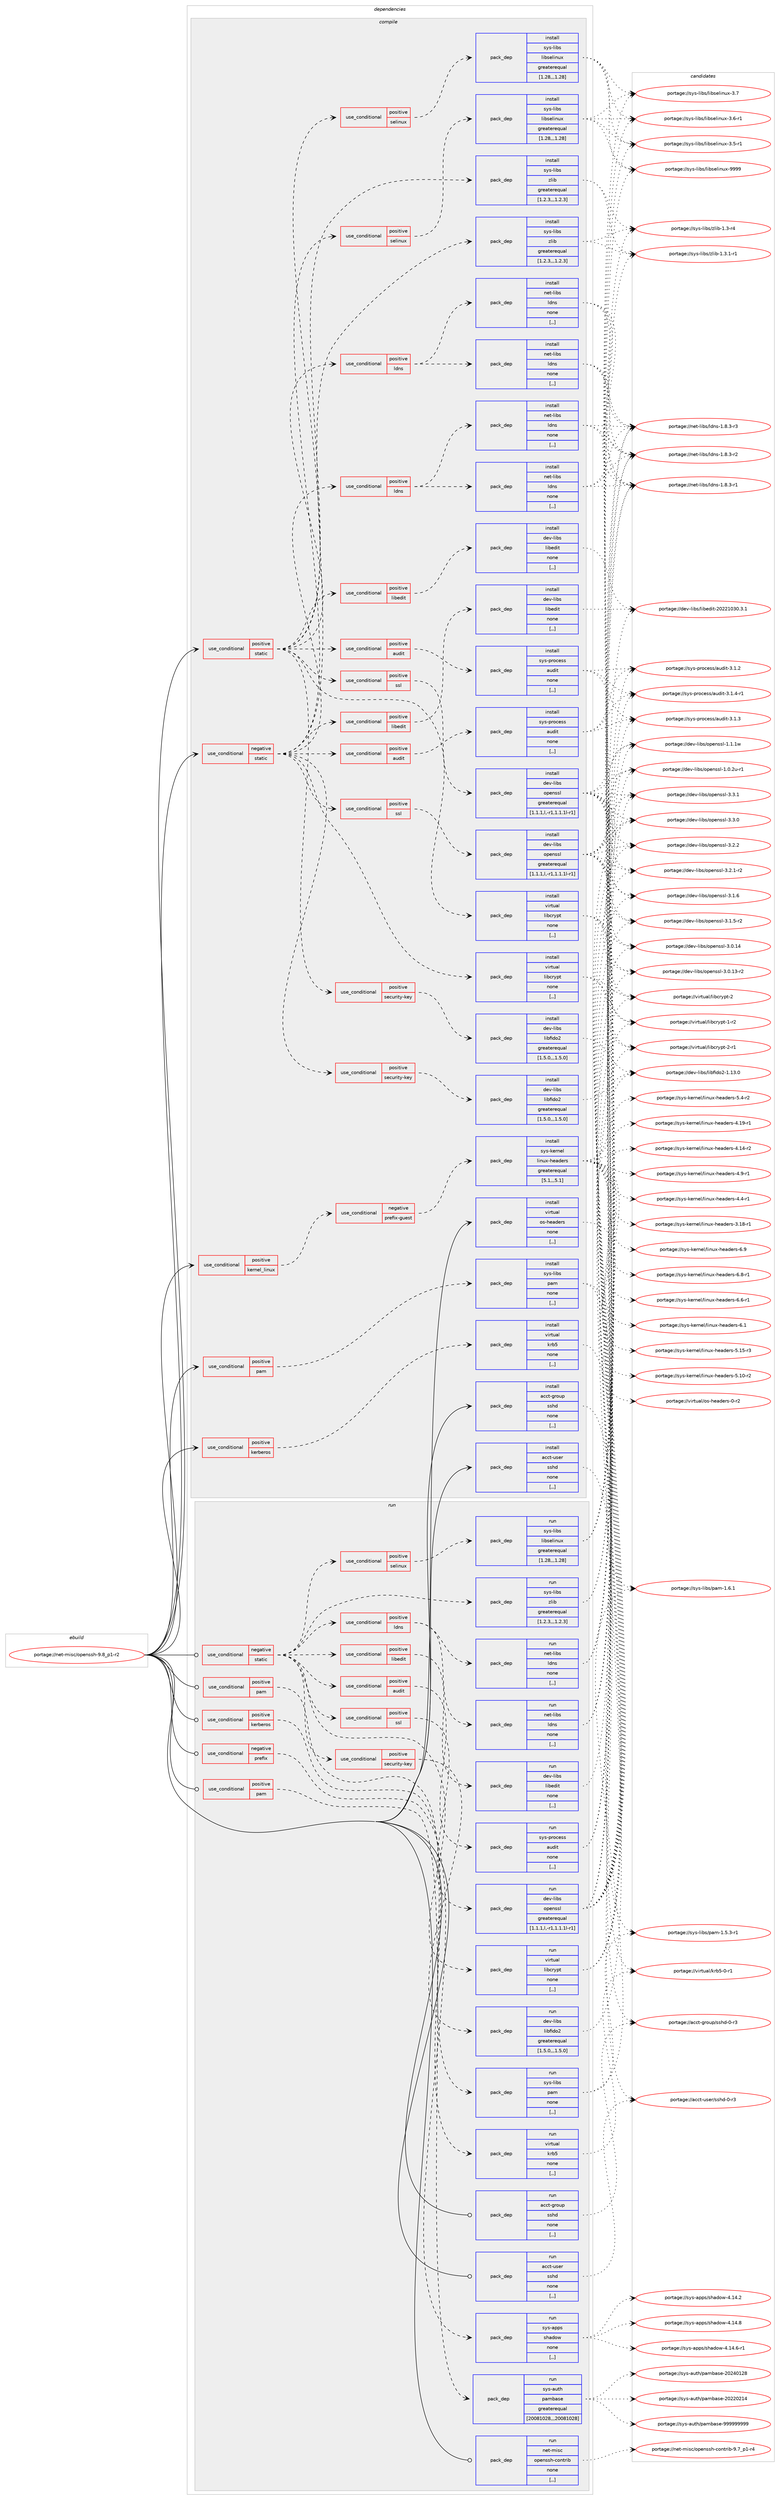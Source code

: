 digraph prolog {

# *************
# Graph options
# *************

newrank=true;
concentrate=true;
compound=true;
graph [rankdir=LR,fontname=Helvetica,fontsize=10,ranksep=1.5];#, ranksep=2.5, nodesep=0.2];
edge  [arrowhead=vee];
node  [fontname=Helvetica,fontsize=10];

# **********
# The ebuild
# **********

subgraph cluster_leftcol {
color=gray;
label=<<i>ebuild</i>>;
id [label="portage://net-misc/openssh-9.8_p1-r2", color=red, width=4, href="../net-misc/openssh-9.8_p1-r2.svg"];
}

# ****************
# The dependencies
# ****************

subgraph cluster_midcol {
color=gray;
label=<<i>dependencies</i>>;
subgraph cluster_compile {
fillcolor="#eeeeee";
style=filled;
label=<<i>compile</i>>;
subgraph cond97888 {
dependency371823 [label=<<TABLE BORDER="0" CELLBORDER="1" CELLSPACING="0" CELLPADDING="4"><TR><TD ROWSPAN="3" CELLPADDING="10">use_conditional</TD></TR><TR><TD>negative</TD></TR><TR><TD>static</TD></TR></TABLE>>, shape=none, color=red];
subgraph cond97889 {
dependency371824 [label=<<TABLE BORDER="0" CELLBORDER="1" CELLSPACING="0" CELLPADDING="4"><TR><TD ROWSPAN="3" CELLPADDING="10">use_conditional</TD></TR><TR><TD>positive</TD></TR><TR><TD>audit</TD></TR></TABLE>>, shape=none, color=red];
subgraph pack271240 {
dependency371825 [label=<<TABLE BORDER="0" CELLBORDER="1" CELLSPACING="0" CELLPADDING="4" WIDTH="220"><TR><TD ROWSPAN="6" CELLPADDING="30">pack_dep</TD></TR><TR><TD WIDTH="110">install</TD></TR><TR><TD>sys-process</TD></TR><TR><TD>audit</TD></TR><TR><TD>none</TD></TR><TR><TD>[,,]</TD></TR></TABLE>>, shape=none, color=blue];
}
dependency371824:e -> dependency371825:w [weight=20,style="dashed",arrowhead="vee"];
}
dependency371823:e -> dependency371824:w [weight=20,style="dashed",arrowhead="vee"];
subgraph cond97890 {
dependency371826 [label=<<TABLE BORDER="0" CELLBORDER="1" CELLSPACING="0" CELLPADDING="4"><TR><TD ROWSPAN="3" CELLPADDING="10">use_conditional</TD></TR><TR><TD>positive</TD></TR><TR><TD>ldns</TD></TR></TABLE>>, shape=none, color=red];
subgraph pack271241 {
dependency371827 [label=<<TABLE BORDER="0" CELLBORDER="1" CELLSPACING="0" CELLPADDING="4" WIDTH="220"><TR><TD ROWSPAN="6" CELLPADDING="30">pack_dep</TD></TR><TR><TD WIDTH="110">install</TD></TR><TR><TD>net-libs</TD></TR><TR><TD>ldns</TD></TR><TR><TD>none</TD></TR><TR><TD>[,,]</TD></TR></TABLE>>, shape=none, color=blue];
}
dependency371826:e -> dependency371827:w [weight=20,style="dashed",arrowhead="vee"];
subgraph pack271242 {
dependency371828 [label=<<TABLE BORDER="0" CELLBORDER="1" CELLSPACING="0" CELLPADDING="4" WIDTH="220"><TR><TD ROWSPAN="6" CELLPADDING="30">pack_dep</TD></TR><TR><TD WIDTH="110">install</TD></TR><TR><TD>net-libs</TD></TR><TR><TD>ldns</TD></TR><TR><TD>none</TD></TR><TR><TD>[,,]</TD></TR></TABLE>>, shape=none, color=blue];
}
dependency371826:e -> dependency371828:w [weight=20,style="dashed",arrowhead="vee"];
}
dependency371823:e -> dependency371826:w [weight=20,style="dashed",arrowhead="vee"];
subgraph cond97891 {
dependency371829 [label=<<TABLE BORDER="0" CELLBORDER="1" CELLSPACING="0" CELLPADDING="4"><TR><TD ROWSPAN="3" CELLPADDING="10">use_conditional</TD></TR><TR><TD>positive</TD></TR><TR><TD>libedit</TD></TR></TABLE>>, shape=none, color=red];
subgraph pack271243 {
dependency371830 [label=<<TABLE BORDER="0" CELLBORDER="1" CELLSPACING="0" CELLPADDING="4" WIDTH="220"><TR><TD ROWSPAN="6" CELLPADDING="30">pack_dep</TD></TR><TR><TD WIDTH="110">install</TD></TR><TR><TD>dev-libs</TD></TR><TR><TD>libedit</TD></TR><TR><TD>none</TD></TR><TR><TD>[,,]</TD></TR></TABLE>>, shape=none, color=blue];
}
dependency371829:e -> dependency371830:w [weight=20,style="dashed",arrowhead="vee"];
}
dependency371823:e -> dependency371829:w [weight=20,style="dashed",arrowhead="vee"];
subgraph cond97892 {
dependency371831 [label=<<TABLE BORDER="0" CELLBORDER="1" CELLSPACING="0" CELLPADDING="4"><TR><TD ROWSPAN="3" CELLPADDING="10">use_conditional</TD></TR><TR><TD>positive</TD></TR><TR><TD>security-key</TD></TR></TABLE>>, shape=none, color=red];
subgraph pack271244 {
dependency371832 [label=<<TABLE BORDER="0" CELLBORDER="1" CELLSPACING="0" CELLPADDING="4" WIDTH="220"><TR><TD ROWSPAN="6" CELLPADDING="30">pack_dep</TD></TR><TR><TD WIDTH="110">install</TD></TR><TR><TD>dev-libs</TD></TR><TR><TD>libfido2</TD></TR><TR><TD>greaterequal</TD></TR><TR><TD>[1.5.0,,,1.5.0]</TD></TR></TABLE>>, shape=none, color=blue];
}
dependency371831:e -> dependency371832:w [weight=20,style="dashed",arrowhead="vee"];
}
dependency371823:e -> dependency371831:w [weight=20,style="dashed",arrowhead="vee"];
subgraph cond97893 {
dependency371833 [label=<<TABLE BORDER="0" CELLBORDER="1" CELLSPACING="0" CELLPADDING="4"><TR><TD ROWSPAN="3" CELLPADDING="10">use_conditional</TD></TR><TR><TD>positive</TD></TR><TR><TD>selinux</TD></TR></TABLE>>, shape=none, color=red];
subgraph pack271245 {
dependency371834 [label=<<TABLE BORDER="0" CELLBORDER="1" CELLSPACING="0" CELLPADDING="4" WIDTH="220"><TR><TD ROWSPAN="6" CELLPADDING="30">pack_dep</TD></TR><TR><TD WIDTH="110">install</TD></TR><TR><TD>sys-libs</TD></TR><TR><TD>libselinux</TD></TR><TR><TD>greaterequal</TD></TR><TR><TD>[1.28,,,1.28]</TD></TR></TABLE>>, shape=none, color=blue];
}
dependency371833:e -> dependency371834:w [weight=20,style="dashed",arrowhead="vee"];
}
dependency371823:e -> dependency371833:w [weight=20,style="dashed",arrowhead="vee"];
subgraph cond97894 {
dependency371835 [label=<<TABLE BORDER="0" CELLBORDER="1" CELLSPACING="0" CELLPADDING="4"><TR><TD ROWSPAN="3" CELLPADDING="10">use_conditional</TD></TR><TR><TD>positive</TD></TR><TR><TD>ssl</TD></TR></TABLE>>, shape=none, color=red];
subgraph pack271246 {
dependency371836 [label=<<TABLE BORDER="0" CELLBORDER="1" CELLSPACING="0" CELLPADDING="4" WIDTH="220"><TR><TD ROWSPAN="6" CELLPADDING="30">pack_dep</TD></TR><TR><TD WIDTH="110">install</TD></TR><TR><TD>dev-libs</TD></TR><TR><TD>openssl</TD></TR><TR><TD>greaterequal</TD></TR><TR><TD>[1.1.1,l,-r1,1.1.1l-r1]</TD></TR></TABLE>>, shape=none, color=blue];
}
dependency371835:e -> dependency371836:w [weight=20,style="dashed",arrowhead="vee"];
}
dependency371823:e -> dependency371835:w [weight=20,style="dashed",arrowhead="vee"];
subgraph pack271247 {
dependency371837 [label=<<TABLE BORDER="0" CELLBORDER="1" CELLSPACING="0" CELLPADDING="4" WIDTH="220"><TR><TD ROWSPAN="6" CELLPADDING="30">pack_dep</TD></TR><TR><TD WIDTH="110">install</TD></TR><TR><TD>virtual</TD></TR><TR><TD>libcrypt</TD></TR><TR><TD>none</TD></TR><TR><TD>[,,]</TD></TR></TABLE>>, shape=none, color=blue];
}
dependency371823:e -> dependency371837:w [weight=20,style="dashed",arrowhead="vee"];
subgraph pack271248 {
dependency371838 [label=<<TABLE BORDER="0" CELLBORDER="1" CELLSPACING="0" CELLPADDING="4" WIDTH="220"><TR><TD ROWSPAN="6" CELLPADDING="30">pack_dep</TD></TR><TR><TD WIDTH="110">install</TD></TR><TR><TD>sys-libs</TD></TR><TR><TD>zlib</TD></TR><TR><TD>greaterequal</TD></TR><TR><TD>[1.2.3,,,1.2.3]</TD></TR></TABLE>>, shape=none, color=blue];
}
dependency371823:e -> dependency371838:w [weight=20,style="dashed",arrowhead="vee"];
}
id:e -> dependency371823:w [weight=20,style="solid",arrowhead="vee"];
subgraph cond97895 {
dependency371839 [label=<<TABLE BORDER="0" CELLBORDER="1" CELLSPACING="0" CELLPADDING="4"><TR><TD ROWSPAN="3" CELLPADDING="10">use_conditional</TD></TR><TR><TD>positive</TD></TR><TR><TD>kerberos</TD></TR></TABLE>>, shape=none, color=red];
subgraph pack271249 {
dependency371840 [label=<<TABLE BORDER="0" CELLBORDER="1" CELLSPACING="0" CELLPADDING="4" WIDTH="220"><TR><TD ROWSPAN="6" CELLPADDING="30">pack_dep</TD></TR><TR><TD WIDTH="110">install</TD></TR><TR><TD>virtual</TD></TR><TR><TD>krb5</TD></TR><TR><TD>none</TD></TR><TR><TD>[,,]</TD></TR></TABLE>>, shape=none, color=blue];
}
dependency371839:e -> dependency371840:w [weight=20,style="dashed",arrowhead="vee"];
}
id:e -> dependency371839:w [weight=20,style="solid",arrowhead="vee"];
subgraph cond97896 {
dependency371841 [label=<<TABLE BORDER="0" CELLBORDER="1" CELLSPACING="0" CELLPADDING="4"><TR><TD ROWSPAN="3" CELLPADDING="10">use_conditional</TD></TR><TR><TD>positive</TD></TR><TR><TD>kernel_linux</TD></TR></TABLE>>, shape=none, color=red];
subgraph cond97897 {
dependency371842 [label=<<TABLE BORDER="0" CELLBORDER="1" CELLSPACING="0" CELLPADDING="4"><TR><TD ROWSPAN="3" CELLPADDING="10">use_conditional</TD></TR><TR><TD>negative</TD></TR><TR><TD>prefix-guest</TD></TR></TABLE>>, shape=none, color=red];
subgraph pack271250 {
dependency371843 [label=<<TABLE BORDER="0" CELLBORDER="1" CELLSPACING="0" CELLPADDING="4" WIDTH="220"><TR><TD ROWSPAN="6" CELLPADDING="30">pack_dep</TD></TR><TR><TD WIDTH="110">install</TD></TR><TR><TD>sys-kernel</TD></TR><TR><TD>linux-headers</TD></TR><TR><TD>greaterequal</TD></TR><TR><TD>[5.1,,,5.1]</TD></TR></TABLE>>, shape=none, color=blue];
}
dependency371842:e -> dependency371843:w [weight=20,style="dashed",arrowhead="vee"];
}
dependency371841:e -> dependency371842:w [weight=20,style="dashed",arrowhead="vee"];
}
id:e -> dependency371841:w [weight=20,style="solid",arrowhead="vee"];
subgraph cond97898 {
dependency371844 [label=<<TABLE BORDER="0" CELLBORDER="1" CELLSPACING="0" CELLPADDING="4"><TR><TD ROWSPAN="3" CELLPADDING="10">use_conditional</TD></TR><TR><TD>positive</TD></TR><TR><TD>pam</TD></TR></TABLE>>, shape=none, color=red];
subgraph pack271251 {
dependency371845 [label=<<TABLE BORDER="0" CELLBORDER="1" CELLSPACING="0" CELLPADDING="4" WIDTH="220"><TR><TD ROWSPAN="6" CELLPADDING="30">pack_dep</TD></TR><TR><TD WIDTH="110">install</TD></TR><TR><TD>sys-libs</TD></TR><TR><TD>pam</TD></TR><TR><TD>none</TD></TR><TR><TD>[,,]</TD></TR></TABLE>>, shape=none, color=blue];
}
dependency371844:e -> dependency371845:w [weight=20,style="dashed",arrowhead="vee"];
}
id:e -> dependency371844:w [weight=20,style="solid",arrowhead="vee"];
subgraph cond97899 {
dependency371846 [label=<<TABLE BORDER="0" CELLBORDER="1" CELLSPACING="0" CELLPADDING="4"><TR><TD ROWSPAN="3" CELLPADDING="10">use_conditional</TD></TR><TR><TD>positive</TD></TR><TR><TD>static</TD></TR></TABLE>>, shape=none, color=red];
subgraph cond97900 {
dependency371847 [label=<<TABLE BORDER="0" CELLBORDER="1" CELLSPACING="0" CELLPADDING="4"><TR><TD ROWSPAN="3" CELLPADDING="10">use_conditional</TD></TR><TR><TD>positive</TD></TR><TR><TD>audit</TD></TR></TABLE>>, shape=none, color=red];
subgraph pack271252 {
dependency371848 [label=<<TABLE BORDER="0" CELLBORDER="1" CELLSPACING="0" CELLPADDING="4" WIDTH="220"><TR><TD ROWSPAN="6" CELLPADDING="30">pack_dep</TD></TR><TR><TD WIDTH="110">install</TD></TR><TR><TD>sys-process</TD></TR><TR><TD>audit</TD></TR><TR><TD>none</TD></TR><TR><TD>[,,]</TD></TR></TABLE>>, shape=none, color=blue];
}
dependency371847:e -> dependency371848:w [weight=20,style="dashed",arrowhead="vee"];
}
dependency371846:e -> dependency371847:w [weight=20,style="dashed",arrowhead="vee"];
subgraph cond97901 {
dependency371849 [label=<<TABLE BORDER="0" CELLBORDER="1" CELLSPACING="0" CELLPADDING="4"><TR><TD ROWSPAN="3" CELLPADDING="10">use_conditional</TD></TR><TR><TD>positive</TD></TR><TR><TD>ldns</TD></TR></TABLE>>, shape=none, color=red];
subgraph pack271253 {
dependency371850 [label=<<TABLE BORDER="0" CELLBORDER="1" CELLSPACING="0" CELLPADDING="4" WIDTH="220"><TR><TD ROWSPAN="6" CELLPADDING="30">pack_dep</TD></TR><TR><TD WIDTH="110">install</TD></TR><TR><TD>net-libs</TD></TR><TR><TD>ldns</TD></TR><TR><TD>none</TD></TR><TR><TD>[,,]</TD></TR></TABLE>>, shape=none, color=blue];
}
dependency371849:e -> dependency371850:w [weight=20,style="dashed",arrowhead="vee"];
subgraph pack271254 {
dependency371851 [label=<<TABLE BORDER="0" CELLBORDER="1" CELLSPACING="0" CELLPADDING="4" WIDTH="220"><TR><TD ROWSPAN="6" CELLPADDING="30">pack_dep</TD></TR><TR><TD WIDTH="110">install</TD></TR><TR><TD>net-libs</TD></TR><TR><TD>ldns</TD></TR><TR><TD>none</TD></TR><TR><TD>[,,]</TD></TR></TABLE>>, shape=none, color=blue];
}
dependency371849:e -> dependency371851:w [weight=20,style="dashed",arrowhead="vee"];
}
dependency371846:e -> dependency371849:w [weight=20,style="dashed",arrowhead="vee"];
subgraph cond97902 {
dependency371852 [label=<<TABLE BORDER="0" CELLBORDER="1" CELLSPACING="0" CELLPADDING="4"><TR><TD ROWSPAN="3" CELLPADDING="10">use_conditional</TD></TR><TR><TD>positive</TD></TR><TR><TD>libedit</TD></TR></TABLE>>, shape=none, color=red];
subgraph pack271255 {
dependency371853 [label=<<TABLE BORDER="0" CELLBORDER="1" CELLSPACING="0" CELLPADDING="4" WIDTH="220"><TR><TD ROWSPAN="6" CELLPADDING="30">pack_dep</TD></TR><TR><TD WIDTH="110">install</TD></TR><TR><TD>dev-libs</TD></TR><TR><TD>libedit</TD></TR><TR><TD>none</TD></TR><TR><TD>[,,]</TD></TR></TABLE>>, shape=none, color=blue];
}
dependency371852:e -> dependency371853:w [weight=20,style="dashed",arrowhead="vee"];
}
dependency371846:e -> dependency371852:w [weight=20,style="dashed",arrowhead="vee"];
subgraph cond97903 {
dependency371854 [label=<<TABLE BORDER="0" CELLBORDER="1" CELLSPACING="0" CELLPADDING="4"><TR><TD ROWSPAN="3" CELLPADDING="10">use_conditional</TD></TR><TR><TD>positive</TD></TR><TR><TD>security-key</TD></TR></TABLE>>, shape=none, color=red];
subgraph pack271256 {
dependency371855 [label=<<TABLE BORDER="0" CELLBORDER="1" CELLSPACING="0" CELLPADDING="4" WIDTH="220"><TR><TD ROWSPAN="6" CELLPADDING="30">pack_dep</TD></TR><TR><TD WIDTH="110">install</TD></TR><TR><TD>dev-libs</TD></TR><TR><TD>libfido2</TD></TR><TR><TD>greaterequal</TD></TR><TR><TD>[1.5.0,,,1.5.0]</TD></TR></TABLE>>, shape=none, color=blue];
}
dependency371854:e -> dependency371855:w [weight=20,style="dashed",arrowhead="vee"];
}
dependency371846:e -> dependency371854:w [weight=20,style="dashed",arrowhead="vee"];
subgraph cond97904 {
dependency371856 [label=<<TABLE BORDER="0" CELLBORDER="1" CELLSPACING="0" CELLPADDING="4"><TR><TD ROWSPAN="3" CELLPADDING="10">use_conditional</TD></TR><TR><TD>positive</TD></TR><TR><TD>selinux</TD></TR></TABLE>>, shape=none, color=red];
subgraph pack271257 {
dependency371857 [label=<<TABLE BORDER="0" CELLBORDER="1" CELLSPACING="0" CELLPADDING="4" WIDTH="220"><TR><TD ROWSPAN="6" CELLPADDING="30">pack_dep</TD></TR><TR><TD WIDTH="110">install</TD></TR><TR><TD>sys-libs</TD></TR><TR><TD>libselinux</TD></TR><TR><TD>greaterequal</TD></TR><TR><TD>[1.28,,,1.28]</TD></TR></TABLE>>, shape=none, color=blue];
}
dependency371856:e -> dependency371857:w [weight=20,style="dashed",arrowhead="vee"];
}
dependency371846:e -> dependency371856:w [weight=20,style="dashed",arrowhead="vee"];
subgraph cond97905 {
dependency371858 [label=<<TABLE BORDER="0" CELLBORDER="1" CELLSPACING="0" CELLPADDING="4"><TR><TD ROWSPAN="3" CELLPADDING="10">use_conditional</TD></TR><TR><TD>positive</TD></TR><TR><TD>ssl</TD></TR></TABLE>>, shape=none, color=red];
subgraph pack271258 {
dependency371859 [label=<<TABLE BORDER="0" CELLBORDER="1" CELLSPACING="0" CELLPADDING="4" WIDTH="220"><TR><TD ROWSPAN="6" CELLPADDING="30">pack_dep</TD></TR><TR><TD WIDTH="110">install</TD></TR><TR><TD>dev-libs</TD></TR><TR><TD>openssl</TD></TR><TR><TD>greaterequal</TD></TR><TR><TD>[1.1.1,l,-r1,1.1.1l-r1]</TD></TR></TABLE>>, shape=none, color=blue];
}
dependency371858:e -> dependency371859:w [weight=20,style="dashed",arrowhead="vee"];
}
dependency371846:e -> dependency371858:w [weight=20,style="dashed",arrowhead="vee"];
subgraph pack271259 {
dependency371860 [label=<<TABLE BORDER="0" CELLBORDER="1" CELLSPACING="0" CELLPADDING="4" WIDTH="220"><TR><TD ROWSPAN="6" CELLPADDING="30">pack_dep</TD></TR><TR><TD WIDTH="110">install</TD></TR><TR><TD>virtual</TD></TR><TR><TD>libcrypt</TD></TR><TR><TD>none</TD></TR><TR><TD>[,,]</TD></TR></TABLE>>, shape=none, color=blue];
}
dependency371846:e -> dependency371860:w [weight=20,style="dashed",arrowhead="vee"];
subgraph pack271260 {
dependency371861 [label=<<TABLE BORDER="0" CELLBORDER="1" CELLSPACING="0" CELLPADDING="4" WIDTH="220"><TR><TD ROWSPAN="6" CELLPADDING="30">pack_dep</TD></TR><TR><TD WIDTH="110">install</TD></TR><TR><TD>sys-libs</TD></TR><TR><TD>zlib</TD></TR><TR><TD>greaterequal</TD></TR><TR><TD>[1.2.3,,,1.2.3]</TD></TR></TABLE>>, shape=none, color=blue];
}
dependency371846:e -> dependency371861:w [weight=20,style="dashed",arrowhead="vee"];
}
id:e -> dependency371846:w [weight=20,style="solid",arrowhead="vee"];
subgraph pack271261 {
dependency371862 [label=<<TABLE BORDER="0" CELLBORDER="1" CELLSPACING="0" CELLPADDING="4" WIDTH="220"><TR><TD ROWSPAN="6" CELLPADDING="30">pack_dep</TD></TR><TR><TD WIDTH="110">install</TD></TR><TR><TD>acct-group</TD></TR><TR><TD>sshd</TD></TR><TR><TD>none</TD></TR><TR><TD>[,,]</TD></TR></TABLE>>, shape=none, color=blue];
}
id:e -> dependency371862:w [weight=20,style="solid",arrowhead="vee"];
subgraph pack271262 {
dependency371863 [label=<<TABLE BORDER="0" CELLBORDER="1" CELLSPACING="0" CELLPADDING="4" WIDTH="220"><TR><TD ROWSPAN="6" CELLPADDING="30">pack_dep</TD></TR><TR><TD WIDTH="110">install</TD></TR><TR><TD>acct-user</TD></TR><TR><TD>sshd</TD></TR><TR><TD>none</TD></TR><TR><TD>[,,]</TD></TR></TABLE>>, shape=none, color=blue];
}
id:e -> dependency371863:w [weight=20,style="solid",arrowhead="vee"];
subgraph pack271263 {
dependency371864 [label=<<TABLE BORDER="0" CELLBORDER="1" CELLSPACING="0" CELLPADDING="4" WIDTH="220"><TR><TD ROWSPAN="6" CELLPADDING="30">pack_dep</TD></TR><TR><TD WIDTH="110">install</TD></TR><TR><TD>virtual</TD></TR><TR><TD>os-headers</TD></TR><TR><TD>none</TD></TR><TR><TD>[,,]</TD></TR></TABLE>>, shape=none, color=blue];
}
id:e -> dependency371864:w [weight=20,style="solid",arrowhead="vee"];
}
subgraph cluster_compileandrun {
fillcolor="#eeeeee";
style=filled;
label=<<i>compile and run</i>>;
}
subgraph cluster_run {
fillcolor="#eeeeee";
style=filled;
label=<<i>run</i>>;
subgraph cond97906 {
dependency371865 [label=<<TABLE BORDER="0" CELLBORDER="1" CELLSPACING="0" CELLPADDING="4"><TR><TD ROWSPAN="3" CELLPADDING="10">use_conditional</TD></TR><TR><TD>negative</TD></TR><TR><TD>prefix</TD></TR></TABLE>>, shape=none, color=red];
subgraph pack271264 {
dependency371866 [label=<<TABLE BORDER="0" CELLBORDER="1" CELLSPACING="0" CELLPADDING="4" WIDTH="220"><TR><TD ROWSPAN="6" CELLPADDING="30">pack_dep</TD></TR><TR><TD WIDTH="110">run</TD></TR><TR><TD>sys-apps</TD></TR><TR><TD>shadow</TD></TR><TR><TD>none</TD></TR><TR><TD>[,,]</TD></TR></TABLE>>, shape=none, color=blue];
}
dependency371865:e -> dependency371866:w [weight=20,style="dashed",arrowhead="vee"];
}
id:e -> dependency371865:w [weight=20,style="solid",arrowhead="odot"];
subgraph cond97907 {
dependency371867 [label=<<TABLE BORDER="0" CELLBORDER="1" CELLSPACING="0" CELLPADDING="4"><TR><TD ROWSPAN="3" CELLPADDING="10">use_conditional</TD></TR><TR><TD>negative</TD></TR><TR><TD>static</TD></TR></TABLE>>, shape=none, color=red];
subgraph cond97908 {
dependency371868 [label=<<TABLE BORDER="0" CELLBORDER="1" CELLSPACING="0" CELLPADDING="4"><TR><TD ROWSPAN="3" CELLPADDING="10">use_conditional</TD></TR><TR><TD>positive</TD></TR><TR><TD>audit</TD></TR></TABLE>>, shape=none, color=red];
subgraph pack271265 {
dependency371869 [label=<<TABLE BORDER="0" CELLBORDER="1" CELLSPACING="0" CELLPADDING="4" WIDTH="220"><TR><TD ROWSPAN="6" CELLPADDING="30">pack_dep</TD></TR><TR><TD WIDTH="110">run</TD></TR><TR><TD>sys-process</TD></TR><TR><TD>audit</TD></TR><TR><TD>none</TD></TR><TR><TD>[,,]</TD></TR></TABLE>>, shape=none, color=blue];
}
dependency371868:e -> dependency371869:w [weight=20,style="dashed",arrowhead="vee"];
}
dependency371867:e -> dependency371868:w [weight=20,style="dashed",arrowhead="vee"];
subgraph cond97909 {
dependency371870 [label=<<TABLE BORDER="0" CELLBORDER="1" CELLSPACING="0" CELLPADDING="4"><TR><TD ROWSPAN="3" CELLPADDING="10">use_conditional</TD></TR><TR><TD>positive</TD></TR><TR><TD>ldns</TD></TR></TABLE>>, shape=none, color=red];
subgraph pack271266 {
dependency371871 [label=<<TABLE BORDER="0" CELLBORDER="1" CELLSPACING="0" CELLPADDING="4" WIDTH="220"><TR><TD ROWSPAN="6" CELLPADDING="30">pack_dep</TD></TR><TR><TD WIDTH="110">run</TD></TR><TR><TD>net-libs</TD></TR><TR><TD>ldns</TD></TR><TR><TD>none</TD></TR><TR><TD>[,,]</TD></TR></TABLE>>, shape=none, color=blue];
}
dependency371870:e -> dependency371871:w [weight=20,style="dashed",arrowhead="vee"];
subgraph pack271267 {
dependency371872 [label=<<TABLE BORDER="0" CELLBORDER="1" CELLSPACING="0" CELLPADDING="4" WIDTH="220"><TR><TD ROWSPAN="6" CELLPADDING="30">pack_dep</TD></TR><TR><TD WIDTH="110">run</TD></TR><TR><TD>net-libs</TD></TR><TR><TD>ldns</TD></TR><TR><TD>none</TD></TR><TR><TD>[,,]</TD></TR></TABLE>>, shape=none, color=blue];
}
dependency371870:e -> dependency371872:w [weight=20,style="dashed",arrowhead="vee"];
}
dependency371867:e -> dependency371870:w [weight=20,style="dashed",arrowhead="vee"];
subgraph cond97910 {
dependency371873 [label=<<TABLE BORDER="0" CELLBORDER="1" CELLSPACING="0" CELLPADDING="4"><TR><TD ROWSPAN="3" CELLPADDING="10">use_conditional</TD></TR><TR><TD>positive</TD></TR><TR><TD>libedit</TD></TR></TABLE>>, shape=none, color=red];
subgraph pack271268 {
dependency371874 [label=<<TABLE BORDER="0" CELLBORDER="1" CELLSPACING="0" CELLPADDING="4" WIDTH="220"><TR><TD ROWSPAN="6" CELLPADDING="30">pack_dep</TD></TR><TR><TD WIDTH="110">run</TD></TR><TR><TD>dev-libs</TD></TR><TR><TD>libedit</TD></TR><TR><TD>none</TD></TR><TR><TD>[,,]</TD></TR></TABLE>>, shape=none, color=blue];
}
dependency371873:e -> dependency371874:w [weight=20,style="dashed",arrowhead="vee"];
}
dependency371867:e -> dependency371873:w [weight=20,style="dashed",arrowhead="vee"];
subgraph cond97911 {
dependency371875 [label=<<TABLE BORDER="0" CELLBORDER="1" CELLSPACING="0" CELLPADDING="4"><TR><TD ROWSPAN="3" CELLPADDING="10">use_conditional</TD></TR><TR><TD>positive</TD></TR><TR><TD>security-key</TD></TR></TABLE>>, shape=none, color=red];
subgraph pack271269 {
dependency371876 [label=<<TABLE BORDER="0" CELLBORDER="1" CELLSPACING="0" CELLPADDING="4" WIDTH="220"><TR><TD ROWSPAN="6" CELLPADDING="30">pack_dep</TD></TR><TR><TD WIDTH="110">run</TD></TR><TR><TD>dev-libs</TD></TR><TR><TD>libfido2</TD></TR><TR><TD>greaterequal</TD></TR><TR><TD>[1.5.0,,,1.5.0]</TD></TR></TABLE>>, shape=none, color=blue];
}
dependency371875:e -> dependency371876:w [weight=20,style="dashed",arrowhead="vee"];
}
dependency371867:e -> dependency371875:w [weight=20,style="dashed",arrowhead="vee"];
subgraph cond97912 {
dependency371877 [label=<<TABLE BORDER="0" CELLBORDER="1" CELLSPACING="0" CELLPADDING="4"><TR><TD ROWSPAN="3" CELLPADDING="10">use_conditional</TD></TR><TR><TD>positive</TD></TR><TR><TD>selinux</TD></TR></TABLE>>, shape=none, color=red];
subgraph pack271270 {
dependency371878 [label=<<TABLE BORDER="0" CELLBORDER="1" CELLSPACING="0" CELLPADDING="4" WIDTH="220"><TR><TD ROWSPAN="6" CELLPADDING="30">pack_dep</TD></TR><TR><TD WIDTH="110">run</TD></TR><TR><TD>sys-libs</TD></TR><TR><TD>libselinux</TD></TR><TR><TD>greaterequal</TD></TR><TR><TD>[1.28,,,1.28]</TD></TR></TABLE>>, shape=none, color=blue];
}
dependency371877:e -> dependency371878:w [weight=20,style="dashed",arrowhead="vee"];
}
dependency371867:e -> dependency371877:w [weight=20,style="dashed",arrowhead="vee"];
subgraph cond97913 {
dependency371879 [label=<<TABLE BORDER="0" CELLBORDER="1" CELLSPACING="0" CELLPADDING="4"><TR><TD ROWSPAN="3" CELLPADDING="10">use_conditional</TD></TR><TR><TD>positive</TD></TR><TR><TD>ssl</TD></TR></TABLE>>, shape=none, color=red];
subgraph pack271271 {
dependency371880 [label=<<TABLE BORDER="0" CELLBORDER="1" CELLSPACING="0" CELLPADDING="4" WIDTH="220"><TR><TD ROWSPAN="6" CELLPADDING="30">pack_dep</TD></TR><TR><TD WIDTH="110">run</TD></TR><TR><TD>dev-libs</TD></TR><TR><TD>openssl</TD></TR><TR><TD>greaterequal</TD></TR><TR><TD>[1.1.1,l,-r1,1.1.1l-r1]</TD></TR></TABLE>>, shape=none, color=blue];
}
dependency371879:e -> dependency371880:w [weight=20,style="dashed",arrowhead="vee"];
}
dependency371867:e -> dependency371879:w [weight=20,style="dashed",arrowhead="vee"];
subgraph pack271272 {
dependency371881 [label=<<TABLE BORDER="0" CELLBORDER="1" CELLSPACING="0" CELLPADDING="4" WIDTH="220"><TR><TD ROWSPAN="6" CELLPADDING="30">pack_dep</TD></TR><TR><TD WIDTH="110">run</TD></TR><TR><TD>virtual</TD></TR><TR><TD>libcrypt</TD></TR><TR><TD>none</TD></TR><TR><TD>[,,]</TD></TR></TABLE>>, shape=none, color=blue];
}
dependency371867:e -> dependency371881:w [weight=20,style="dashed",arrowhead="vee"];
subgraph pack271273 {
dependency371882 [label=<<TABLE BORDER="0" CELLBORDER="1" CELLSPACING="0" CELLPADDING="4" WIDTH="220"><TR><TD ROWSPAN="6" CELLPADDING="30">pack_dep</TD></TR><TR><TD WIDTH="110">run</TD></TR><TR><TD>sys-libs</TD></TR><TR><TD>zlib</TD></TR><TR><TD>greaterequal</TD></TR><TR><TD>[1.2.3,,,1.2.3]</TD></TR></TABLE>>, shape=none, color=blue];
}
dependency371867:e -> dependency371882:w [weight=20,style="dashed",arrowhead="vee"];
}
id:e -> dependency371867:w [weight=20,style="solid",arrowhead="odot"];
subgraph cond97914 {
dependency371883 [label=<<TABLE BORDER="0" CELLBORDER="1" CELLSPACING="0" CELLPADDING="4"><TR><TD ROWSPAN="3" CELLPADDING="10">use_conditional</TD></TR><TR><TD>positive</TD></TR><TR><TD>kerberos</TD></TR></TABLE>>, shape=none, color=red];
subgraph pack271274 {
dependency371884 [label=<<TABLE BORDER="0" CELLBORDER="1" CELLSPACING="0" CELLPADDING="4" WIDTH="220"><TR><TD ROWSPAN="6" CELLPADDING="30">pack_dep</TD></TR><TR><TD WIDTH="110">run</TD></TR><TR><TD>virtual</TD></TR><TR><TD>krb5</TD></TR><TR><TD>none</TD></TR><TR><TD>[,,]</TD></TR></TABLE>>, shape=none, color=blue];
}
dependency371883:e -> dependency371884:w [weight=20,style="dashed",arrowhead="vee"];
}
id:e -> dependency371883:w [weight=20,style="solid",arrowhead="odot"];
subgraph cond97915 {
dependency371885 [label=<<TABLE BORDER="0" CELLBORDER="1" CELLSPACING="0" CELLPADDING="4"><TR><TD ROWSPAN="3" CELLPADDING="10">use_conditional</TD></TR><TR><TD>positive</TD></TR><TR><TD>pam</TD></TR></TABLE>>, shape=none, color=red];
subgraph pack271275 {
dependency371886 [label=<<TABLE BORDER="0" CELLBORDER="1" CELLSPACING="0" CELLPADDING="4" WIDTH="220"><TR><TD ROWSPAN="6" CELLPADDING="30">pack_dep</TD></TR><TR><TD WIDTH="110">run</TD></TR><TR><TD>sys-auth</TD></TR><TR><TD>pambase</TD></TR><TR><TD>greaterequal</TD></TR><TR><TD>[20081028,,,20081028]</TD></TR></TABLE>>, shape=none, color=blue];
}
dependency371885:e -> dependency371886:w [weight=20,style="dashed",arrowhead="vee"];
}
id:e -> dependency371885:w [weight=20,style="solid",arrowhead="odot"];
subgraph cond97916 {
dependency371887 [label=<<TABLE BORDER="0" CELLBORDER="1" CELLSPACING="0" CELLPADDING="4"><TR><TD ROWSPAN="3" CELLPADDING="10">use_conditional</TD></TR><TR><TD>positive</TD></TR><TR><TD>pam</TD></TR></TABLE>>, shape=none, color=red];
subgraph pack271276 {
dependency371888 [label=<<TABLE BORDER="0" CELLBORDER="1" CELLSPACING="0" CELLPADDING="4" WIDTH="220"><TR><TD ROWSPAN="6" CELLPADDING="30">pack_dep</TD></TR><TR><TD WIDTH="110">run</TD></TR><TR><TD>sys-libs</TD></TR><TR><TD>pam</TD></TR><TR><TD>none</TD></TR><TR><TD>[,,]</TD></TR></TABLE>>, shape=none, color=blue];
}
dependency371887:e -> dependency371888:w [weight=20,style="dashed",arrowhead="vee"];
}
id:e -> dependency371887:w [weight=20,style="solid",arrowhead="odot"];
subgraph pack271277 {
dependency371889 [label=<<TABLE BORDER="0" CELLBORDER="1" CELLSPACING="0" CELLPADDING="4" WIDTH="220"><TR><TD ROWSPAN="6" CELLPADDING="30">pack_dep</TD></TR><TR><TD WIDTH="110">run</TD></TR><TR><TD>acct-group</TD></TR><TR><TD>sshd</TD></TR><TR><TD>none</TD></TR><TR><TD>[,,]</TD></TR></TABLE>>, shape=none, color=blue];
}
id:e -> dependency371889:w [weight=20,style="solid",arrowhead="odot"];
subgraph pack271278 {
dependency371890 [label=<<TABLE BORDER="0" CELLBORDER="1" CELLSPACING="0" CELLPADDING="4" WIDTH="220"><TR><TD ROWSPAN="6" CELLPADDING="30">pack_dep</TD></TR><TR><TD WIDTH="110">run</TD></TR><TR><TD>acct-user</TD></TR><TR><TD>sshd</TD></TR><TR><TD>none</TD></TR><TR><TD>[,,]</TD></TR></TABLE>>, shape=none, color=blue];
}
id:e -> dependency371890:w [weight=20,style="solid",arrowhead="odot"];
subgraph pack271279 {
dependency371891 [label=<<TABLE BORDER="0" CELLBORDER="1" CELLSPACING="0" CELLPADDING="4" WIDTH="220"><TR><TD ROWSPAN="6" CELLPADDING="30">pack_dep</TD></TR><TR><TD WIDTH="110">run</TD></TR><TR><TD>net-misc</TD></TR><TR><TD>openssh-contrib</TD></TR><TR><TD>none</TD></TR><TR><TD>[,,]</TD></TR></TABLE>>, shape=none, color=blue];
}
id:e -> dependency371891:w [weight=20,style="solid",arrowhead="odot"];
}
}

# **************
# The candidates
# **************

subgraph cluster_choices {
rank=same;
color=gray;
label=<<i>candidates</i>>;

subgraph choice271240 {
color=black;
nodesep=1;
choice115121115451121141119910111511547971171001051164551464946524511449 [label="portage://sys-process/audit-3.1.4-r1", color=red, width=4,href="../sys-process/audit-3.1.4-r1.svg"];
choice11512111545112114111991011151154797117100105116455146494651 [label="portage://sys-process/audit-3.1.3", color=red, width=4,href="../sys-process/audit-3.1.3.svg"];
choice11512111545112114111991011151154797117100105116455146494650 [label="portage://sys-process/audit-3.1.2", color=red, width=4,href="../sys-process/audit-3.1.2.svg"];
dependency371825:e -> choice115121115451121141119910111511547971171001051164551464946524511449:w [style=dotted,weight="100"];
dependency371825:e -> choice11512111545112114111991011151154797117100105116455146494651:w [style=dotted,weight="100"];
dependency371825:e -> choice11512111545112114111991011151154797117100105116455146494650:w [style=dotted,weight="100"];
}
subgraph choice271241 {
color=black;
nodesep=1;
choice1101011164510810598115471081001101154549465646514511451 [label="portage://net-libs/ldns-1.8.3-r3", color=red, width=4,href="../net-libs/ldns-1.8.3-r3.svg"];
choice1101011164510810598115471081001101154549465646514511450 [label="portage://net-libs/ldns-1.8.3-r2", color=red, width=4,href="../net-libs/ldns-1.8.3-r2.svg"];
choice1101011164510810598115471081001101154549465646514511449 [label="portage://net-libs/ldns-1.8.3-r1", color=red, width=4,href="../net-libs/ldns-1.8.3-r1.svg"];
dependency371827:e -> choice1101011164510810598115471081001101154549465646514511451:w [style=dotted,weight="100"];
dependency371827:e -> choice1101011164510810598115471081001101154549465646514511450:w [style=dotted,weight="100"];
dependency371827:e -> choice1101011164510810598115471081001101154549465646514511449:w [style=dotted,weight="100"];
}
subgraph choice271242 {
color=black;
nodesep=1;
choice1101011164510810598115471081001101154549465646514511451 [label="portage://net-libs/ldns-1.8.3-r3", color=red, width=4,href="../net-libs/ldns-1.8.3-r3.svg"];
choice1101011164510810598115471081001101154549465646514511450 [label="portage://net-libs/ldns-1.8.3-r2", color=red, width=4,href="../net-libs/ldns-1.8.3-r2.svg"];
choice1101011164510810598115471081001101154549465646514511449 [label="portage://net-libs/ldns-1.8.3-r1", color=red, width=4,href="../net-libs/ldns-1.8.3-r1.svg"];
dependency371828:e -> choice1101011164510810598115471081001101154549465646514511451:w [style=dotted,weight="100"];
dependency371828:e -> choice1101011164510810598115471081001101154549465646514511450:w [style=dotted,weight="100"];
dependency371828:e -> choice1101011164510810598115471081001101154549465646514511449:w [style=dotted,weight="100"];
}
subgraph choice271243 {
color=black;
nodesep=1;
choice1001011184510810598115471081059810110010511645504850504948514846514649 [label="portage://dev-libs/libedit-20221030.3.1", color=red, width=4,href="../dev-libs/libedit-20221030.3.1.svg"];
dependency371830:e -> choice1001011184510810598115471081059810110010511645504850504948514846514649:w [style=dotted,weight="100"];
}
subgraph choice271244 {
color=black;
nodesep=1;
choice100101118451081059811547108105981021051001115045494649514648 [label="portage://dev-libs/libfido2-1.13.0", color=red, width=4,href="../dev-libs/libfido2-1.13.0.svg"];
dependency371832:e -> choice100101118451081059811547108105981021051001115045494649514648:w [style=dotted,weight="100"];
}
subgraph choice271245 {
color=black;
nodesep=1;
choice115121115451081059811547108105981151011081051101171204557575757 [label="portage://sys-libs/libselinux-9999", color=red, width=4,href="../sys-libs/libselinux-9999.svg"];
choice1151211154510810598115471081059811510110810511011712045514655 [label="portage://sys-libs/libselinux-3.7", color=red, width=4,href="../sys-libs/libselinux-3.7.svg"];
choice11512111545108105981154710810598115101108105110117120455146544511449 [label="portage://sys-libs/libselinux-3.6-r1", color=red, width=4,href="../sys-libs/libselinux-3.6-r1.svg"];
choice11512111545108105981154710810598115101108105110117120455146534511449 [label="portage://sys-libs/libselinux-3.5-r1", color=red, width=4,href="../sys-libs/libselinux-3.5-r1.svg"];
dependency371834:e -> choice115121115451081059811547108105981151011081051101171204557575757:w [style=dotted,weight="100"];
dependency371834:e -> choice1151211154510810598115471081059811510110810511011712045514655:w [style=dotted,weight="100"];
dependency371834:e -> choice11512111545108105981154710810598115101108105110117120455146544511449:w [style=dotted,weight="100"];
dependency371834:e -> choice11512111545108105981154710810598115101108105110117120455146534511449:w [style=dotted,weight="100"];
}
subgraph choice271246 {
color=black;
nodesep=1;
choice100101118451081059811547111112101110115115108455146514649 [label="portage://dev-libs/openssl-3.3.1", color=red, width=4,href="../dev-libs/openssl-3.3.1.svg"];
choice100101118451081059811547111112101110115115108455146514648 [label="portage://dev-libs/openssl-3.3.0", color=red, width=4,href="../dev-libs/openssl-3.3.0.svg"];
choice100101118451081059811547111112101110115115108455146504650 [label="portage://dev-libs/openssl-3.2.2", color=red, width=4,href="../dev-libs/openssl-3.2.2.svg"];
choice1001011184510810598115471111121011101151151084551465046494511450 [label="portage://dev-libs/openssl-3.2.1-r2", color=red, width=4,href="../dev-libs/openssl-3.2.1-r2.svg"];
choice100101118451081059811547111112101110115115108455146494654 [label="portage://dev-libs/openssl-3.1.6", color=red, width=4,href="../dev-libs/openssl-3.1.6.svg"];
choice1001011184510810598115471111121011101151151084551464946534511450 [label="portage://dev-libs/openssl-3.1.5-r2", color=red, width=4,href="../dev-libs/openssl-3.1.5-r2.svg"];
choice10010111845108105981154711111210111011511510845514648464952 [label="portage://dev-libs/openssl-3.0.14", color=red, width=4,href="../dev-libs/openssl-3.0.14.svg"];
choice100101118451081059811547111112101110115115108455146484649514511450 [label="portage://dev-libs/openssl-3.0.13-r2", color=red, width=4,href="../dev-libs/openssl-3.0.13-r2.svg"];
choice100101118451081059811547111112101110115115108454946494649119 [label="portage://dev-libs/openssl-1.1.1w", color=red, width=4,href="../dev-libs/openssl-1.1.1w.svg"];
choice1001011184510810598115471111121011101151151084549464846501174511449 [label="portage://dev-libs/openssl-1.0.2u-r1", color=red, width=4,href="../dev-libs/openssl-1.0.2u-r1.svg"];
dependency371836:e -> choice100101118451081059811547111112101110115115108455146514649:w [style=dotted,weight="100"];
dependency371836:e -> choice100101118451081059811547111112101110115115108455146514648:w [style=dotted,weight="100"];
dependency371836:e -> choice100101118451081059811547111112101110115115108455146504650:w [style=dotted,weight="100"];
dependency371836:e -> choice1001011184510810598115471111121011101151151084551465046494511450:w [style=dotted,weight="100"];
dependency371836:e -> choice100101118451081059811547111112101110115115108455146494654:w [style=dotted,weight="100"];
dependency371836:e -> choice1001011184510810598115471111121011101151151084551464946534511450:w [style=dotted,weight="100"];
dependency371836:e -> choice10010111845108105981154711111210111011511510845514648464952:w [style=dotted,weight="100"];
dependency371836:e -> choice100101118451081059811547111112101110115115108455146484649514511450:w [style=dotted,weight="100"];
dependency371836:e -> choice100101118451081059811547111112101110115115108454946494649119:w [style=dotted,weight="100"];
dependency371836:e -> choice1001011184510810598115471111121011101151151084549464846501174511449:w [style=dotted,weight="100"];
}
subgraph choice271247 {
color=black;
nodesep=1;
choice1181051141161179710847108105989911412111211645504511449 [label="portage://virtual/libcrypt-2-r1", color=red, width=4,href="../virtual/libcrypt-2-r1.svg"];
choice118105114116117971084710810598991141211121164550 [label="portage://virtual/libcrypt-2", color=red, width=4,href="../virtual/libcrypt-2.svg"];
choice1181051141161179710847108105989911412111211645494511450 [label="portage://virtual/libcrypt-1-r2", color=red, width=4,href="../virtual/libcrypt-1-r2.svg"];
dependency371837:e -> choice1181051141161179710847108105989911412111211645504511449:w [style=dotted,weight="100"];
dependency371837:e -> choice118105114116117971084710810598991141211121164550:w [style=dotted,weight="100"];
dependency371837:e -> choice1181051141161179710847108105989911412111211645494511450:w [style=dotted,weight="100"];
}
subgraph choice271248 {
color=black;
nodesep=1;
choice115121115451081059811547122108105984549465146494511449 [label="portage://sys-libs/zlib-1.3.1-r1", color=red, width=4,href="../sys-libs/zlib-1.3.1-r1.svg"];
choice11512111545108105981154712210810598454946514511452 [label="portage://sys-libs/zlib-1.3-r4", color=red, width=4,href="../sys-libs/zlib-1.3-r4.svg"];
dependency371838:e -> choice115121115451081059811547122108105984549465146494511449:w [style=dotted,weight="100"];
dependency371838:e -> choice11512111545108105981154712210810598454946514511452:w [style=dotted,weight="100"];
}
subgraph choice271249 {
color=black;
nodesep=1;
choice1181051141161179710847107114985345484511449 [label="portage://virtual/krb5-0-r1", color=red, width=4,href="../virtual/krb5-0-r1.svg"];
dependency371840:e -> choice1181051141161179710847107114985345484511449:w [style=dotted,weight="100"];
}
subgraph choice271250 {
color=black;
nodesep=1;
choice1151211154510710111411010110847108105110117120451041019710010111411545544657 [label="portage://sys-kernel/linux-headers-6.9", color=red, width=4,href="../sys-kernel/linux-headers-6.9.svg"];
choice11512111545107101114110101108471081051101171204510410197100101114115455446564511449 [label="portage://sys-kernel/linux-headers-6.8-r1", color=red, width=4,href="../sys-kernel/linux-headers-6.8-r1.svg"];
choice11512111545107101114110101108471081051101171204510410197100101114115455446544511449 [label="portage://sys-kernel/linux-headers-6.6-r1", color=red, width=4,href="../sys-kernel/linux-headers-6.6-r1.svg"];
choice1151211154510710111411010110847108105110117120451041019710010111411545544649 [label="portage://sys-kernel/linux-headers-6.1", color=red, width=4,href="../sys-kernel/linux-headers-6.1.svg"];
choice1151211154510710111411010110847108105110117120451041019710010111411545534649534511451 [label="portage://sys-kernel/linux-headers-5.15-r3", color=red, width=4,href="../sys-kernel/linux-headers-5.15-r3.svg"];
choice1151211154510710111411010110847108105110117120451041019710010111411545534649484511450 [label="portage://sys-kernel/linux-headers-5.10-r2", color=red, width=4,href="../sys-kernel/linux-headers-5.10-r2.svg"];
choice11512111545107101114110101108471081051101171204510410197100101114115455346524511450 [label="portage://sys-kernel/linux-headers-5.4-r2", color=red, width=4,href="../sys-kernel/linux-headers-5.4-r2.svg"];
choice1151211154510710111411010110847108105110117120451041019710010111411545524649574511449 [label="portage://sys-kernel/linux-headers-4.19-r1", color=red, width=4,href="../sys-kernel/linux-headers-4.19-r1.svg"];
choice1151211154510710111411010110847108105110117120451041019710010111411545524649524511450 [label="portage://sys-kernel/linux-headers-4.14-r2", color=red, width=4,href="../sys-kernel/linux-headers-4.14-r2.svg"];
choice11512111545107101114110101108471081051101171204510410197100101114115455246574511449 [label="portage://sys-kernel/linux-headers-4.9-r1", color=red, width=4,href="../sys-kernel/linux-headers-4.9-r1.svg"];
choice11512111545107101114110101108471081051101171204510410197100101114115455246524511449 [label="portage://sys-kernel/linux-headers-4.4-r1", color=red, width=4,href="../sys-kernel/linux-headers-4.4-r1.svg"];
choice1151211154510710111411010110847108105110117120451041019710010111411545514649564511449 [label="portage://sys-kernel/linux-headers-3.18-r1", color=red, width=4,href="../sys-kernel/linux-headers-3.18-r1.svg"];
dependency371843:e -> choice1151211154510710111411010110847108105110117120451041019710010111411545544657:w [style=dotted,weight="100"];
dependency371843:e -> choice11512111545107101114110101108471081051101171204510410197100101114115455446564511449:w [style=dotted,weight="100"];
dependency371843:e -> choice11512111545107101114110101108471081051101171204510410197100101114115455446544511449:w [style=dotted,weight="100"];
dependency371843:e -> choice1151211154510710111411010110847108105110117120451041019710010111411545544649:w [style=dotted,weight="100"];
dependency371843:e -> choice1151211154510710111411010110847108105110117120451041019710010111411545534649534511451:w [style=dotted,weight="100"];
dependency371843:e -> choice1151211154510710111411010110847108105110117120451041019710010111411545534649484511450:w [style=dotted,weight="100"];
dependency371843:e -> choice11512111545107101114110101108471081051101171204510410197100101114115455346524511450:w [style=dotted,weight="100"];
dependency371843:e -> choice1151211154510710111411010110847108105110117120451041019710010111411545524649574511449:w [style=dotted,weight="100"];
dependency371843:e -> choice1151211154510710111411010110847108105110117120451041019710010111411545524649524511450:w [style=dotted,weight="100"];
dependency371843:e -> choice11512111545107101114110101108471081051101171204510410197100101114115455246574511449:w [style=dotted,weight="100"];
dependency371843:e -> choice11512111545107101114110101108471081051101171204510410197100101114115455246524511449:w [style=dotted,weight="100"];
dependency371843:e -> choice1151211154510710111411010110847108105110117120451041019710010111411545514649564511449:w [style=dotted,weight="100"];
}
subgraph choice271251 {
color=black;
nodesep=1;
choice11512111545108105981154711297109454946544649 [label="portage://sys-libs/pam-1.6.1", color=red, width=4,href="../sys-libs/pam-1.6.1.svg"];
choice115121115451081059811547112971094549465346514511449 [label="portage://sys-libs/pam-1.5.3-r1", color=red, width=4,href="../sys-libs/pam-1.5.3-r1.svg"];
dependency371845:e -> choice11512111545108105981154711297109454946544649:w [style=dotted,weight="100"];
dependency371845:e -> choice115121115451081059811547112971094549465346514511449:w [style=dotted,weight="100"];
}
subgraph choice271252 {
color=black;
nodesep=1;
choice115121115451121141119910111511547971171001051164551464946524511449 [label="portage://sys-process/audit-3.1.4-r1", color=red, width=4,href="../sys-process/audit-3.1.4-r1.svg"];
choice11512111545112114111991011151154797117100105116455146494651 [label="portage://sys-process/audit-3.1.3", color=red, width=4,href="../sys-process/audit-3.1.3.svg"];
choice11512111545112114111991011151154797117100105116455146494650 [label="portage://sys-process/audit-3.1.2", color=red, width=4,href="../sys-process/audit-3.1.2.svg"];
dependency371848:e -> choice115121115451121141119910111511547971171001051164551464946524511449:w [style=dotted,weight="100"];
dependency371848:e -> choice11512111545112114111991011151154797117100105116455146494651:w [style=dotted,weight="100"];
dependency371848:e -> choice11512111545112114111991011151154797117100105116455146494650:w [style=dotted,weight="100"];
}
subgraph choice271253 {
color=black;
nodesep=1;
choice1101011164510810598115471081001101154549465646514511451 [label="portage://net-libs/ldns-1.8.3-r3", color=red, width=4,href="../net-libs/ldns-1.8.3-r3.svg"];
choice1101011164510810598115471081001101154549465646514511450 [label="portage://net-libs/ldns-1.8.3-r2", color=red, width=4,href="../net-libs/ldns-1.8.3-r2.svg"];
choice1101011164510810598115471081001101154549465646514511449 [label="portage://net-libs/ldns-1.8.3-r1", color=red, width=4,href="../net-libs/ldns-1.8.3-r1.svg"];
dependency371850:e -> choice1101011164510810598115471081001101154549465646514511451:w [style=dotted,weight="100"];
dependency371850:e -> choice1101011164510810598115471081001101154549465646514511450:w [style=dotted,weight="100"];
dependency371850:e -> choice1101011164510810598115471081001101154549465646514511449:w [style=dotted,weight="100"];
}
subgraph choice271254 {
color=black;
nodesep=1;
choice1101011164510810598115471081001101154549465646514511451 [label="portage://net-libs/ldns-1.8.3-r3", color=red, width=4,href="../net-libs/ldns-1.8.3-r3.svg"];
choice1101011164510810598115471081001101154549465646514511450 [label="portage://net-libs/ldns-1.8.3-r2", color=red, width=4,href="../net-libs/ldns-1.8.3-r2.svg"];
choice1101011164510810598115471081001101154549465646514511449 [label="portage://net-libs/ldns-1.8.3-r1", color=red, width=4,href="../net-libs/ldns-1.8.3-r1.svg"];
dependency371851:e -> choice1101011164510810598115471081001101154549465646514511451:w [style=dotted,weight="100"];
dependency371851:e -> choice1101011164510810598115471081001101154549465646514511450:w [style=dotted,weight="100"];
dependency371851:e -> choice1101011164510810598115471081001101154549465646514511449:w [style=dotted,weight="100"];
}
subgraph choice271255 {
color=black;
nodesep=1;
choice1001011184510810598115471081059810110010511645504850504948514846514649 [label="portage://dev-libs/libedit-20221030.3.1", color=red, width=4,href="../dev-libs/libedit-20221030.3.1.svg"];
dependency371853:e -> choice1001011184510810598115471081059810110010511645504850504948514846514649:w [style=dotted,weight="100"];
}
subgraph choice271256 {
color=black;
nodesep=1;
choice100101118451081059811547108105981021051001115045494649514648 [label="portage://dev-libs/libfido2-1.13.0", color=red, width=4,href="../dev-libs/libfido2-1.13.0.svg"];
dependency371855:e -> choice100101118451081059811547108105981021051001115045494649514648:w [style=dotted,weight="100"];
}
subgraph choice271257 {
color=black;
nodesep=1;
choice115121115451081059811547108105981151011081051101171204557575757 [label="portage://sys-libs/libselinux-9999", color=red, width=4,href="../sys-libs/libselinux-9999.svg"];
choice1151211154510810598115471081059811510110810511011712045514655 [label="portage://sys-libs/libselinux-3.7", color=red, width=4,href="../sys-libs/libselinux-3.7.svg"];
choice11512111545108105981154710810598115101108105110117120455146544511449 [label="portage://sys-libs/libselinux-3.6-r1", color=red, width=4,href="../sys-libs/libselinux-3.6-r1.svg"];
choice11512111545108105981154710810598115101108105110117120455146534511449 [label="portage://sys-libs/libselinux-3.5-r1", color=red, width=4,href="../sys-libs/libselinux-3.5-r1.svg"];
dependency371857:e -> choice115121115451081059811547108105981151011081051101171204557575757:w [style=dotted,weight="100"];
dependency371857:e -> choice1151211154510810598115471081059811510110810511011712045514655:w [style=dotted,weight="100"];
dependency371857:e -> choice11512111545108105981154710810598115101108105110117120455146544511449:w [style=dotted,weight="100"];
dependency371857:e -> choice11512111545108105981154710810598115101108105110117120455146534511449:w [style=dotted,weight="100"];
}
subgraph choice271258 {
color=black;
nodesep=1;
choice100101118451081059811547111112101110115115108455146514649 [label="portage://dev-libs/openssl-3.3.1", color=red, width=4,href="../dev-libs/openssl-3.3.1.svg"];
choice100101118451081059811547111112101110115115108455146514648 [label="portage://dev-libs/openssl-3.3.0", color=red, width=4,href="../dev-libs/openssl-3.3.0.svg"];
choice100101118451081059811547111112101110115115108455146504650 [label="portage://dev-libs/openssl-3.2.2", color=red, width=4,href="../dev-libs/openssl-3.2.2.svg"];
choice1001011184510810598115471111121011101151151084551465046494511450 [label="portage://dev-libs/openssl-3.2.1-r2", color=red, width=4,href="../dev-libs/openssl-3.2.1-r2.svg"];
choice100101118451081059811547111112101110115115108455146494654 [label="portage://dev-libs/openssl-3.1.6", color=red, width=4,href="../dev-libs/openssl-3.1.6.svg"];
choice1001011184510810598115471111121011101151151084551464946534511450 [label="portage://dev-libs/openssl-3.1.5-r2", color=red, width=4,href="../dev-libs/openssl-3.1.5-r2.svg"];
choice10010111845108105981154711111210111011511510845514648464952 [label="portage://dev-libs/openssl-3.0.14", color=red, width=4,href="../dev-libs/openssl-3.0.14.svg"];
choice100101118451081059811547111112101110115115108455146484649514511450 [label="portage://dev-libs/openssl-3.0.13-r2", color=red, width=4,href="../dev-libs/openssl-3.0.13-r2.svg"];
choice100101118451081059811547111112101110115115108454946494649119 [label="portage://dev-libs/openssl-1.1.1w", color=red, width=4,href="../dev-libs/openssl-1.1.1w.svg"];
choice1001011184510810598115471111121011101151151084549464846501174511449 [label="portage://dev-libs/openssl-1.0.2u-r1", color=red, width=4,href="../dev-libs/openssl-1.0.2u-r1.svg"];
dependency371859:e -> choice100101118451081059811547111112101110115115108455146514649:w [style=dotted,weight="100"];
dependency371859:e -> choice100101118451081059811547111112101110115115108455146514648:w [style=dotted,weight="100"];
dependency371859:e -> choice100101118451081059811547111112101110115115108455146504650:w [style=dotted,weight="100"];
dependency371859:e -> choice1001011184510810598115471111121011101151151084551465046494511450:w [style=dotted,weight="100"];
dependency371859:e -> choice100101118451081059811547111112101110115115108455146494654:w [style=dotted,weight="100"];
dependency371859:e -> choice1001011184510810598115471111121011101151151084551464946534511450:w [style=dotted,weight="100"];
dependency371859:e -> choice10010111845108105981154711111210111011511510845514648464952:w [style=dotted,weight="100"];
dependency371859:e -> choice100101118451081059811547111112101110115115108455146484649514511450:w [style=dotted,weight="100"];
dependency371859:e -> choice100101118451081059811547111112101110115115108454946494649119:w [style=dotted,weight="100"];
dependency371859:e -> choice1001011184510810598115471111121011101151151084549464846501174511449:w [style=dotted,weight="100"];
}
subgraph choice271259 {
color=black;
nodesep=1;
choice1181051141161179710847108105989911412111211645504511449 [label="portage://virtual/libcrypt-2-r1", color=red, width=4,href="../virtual/libcrypt-2-r1.svg"];
choice118105114116117971084710810598991141211121164550 [label="portage://virtual/libcrypt-2", color=red, width=4,href="../virtual/libcrypt-2.svg"];
choice1181051141161179710847108105989911412111211645494511450 [label="portage://virtual/libcrypt-1-r2", color=red, width=4,href="../virtual/libcrypt-1-r2.svg"];
dependency371860:e -> choice1181051141161179710847108105989911412111211645504511449:w [style=dotted,weight="100"];
dependency371860:e -> choice118105114116117971084710810598991141211121164550:w [style=dotted,weight="100"];
dependency371860:e -> choice1181051141161179710847108105989911412111211645494511450:w [style=dotted,weight="100"];
}
subgraph choice271260 {
color=black;
nodesep=1;
choice115121115451081059811547122108105984549465146494511449 [label="portage://sys-libs/zlib-1.3.1-r1", color=red, width=4,href="../sys-libs/zlib-1.3.1-r1.svg"];
choice11512111545108105981154712210810598454946514511452 [label="portage://sys-libs/zlib-1.3-r4", color=red, width=4,href="../sys-libs/zlib-1.3-r4.svg"];
dependency371861:e -> choice115121115451081059811547122108105984549465146494511449:w [style=dotted,weight="100"];
dependency371861:e -> choice11512111545108105981154712210810598454946514511452:w [style=dotted,weight="100"];
}
subgraph choice271261 {
color=black;
nodesep=1;
choice979999116451031141111171124711511510410045484511451 [label="portage://acct-group/sshd-0-r3", color=red, width=4,href="../acct-group/sshd-0-r3.svg"];
dependency371862:e -> choice979999116451031141111171124711511510410045484511451:w [style=dotted,weight="100"];
}
subgraph choice271262 {
color=black;
nodesep=1;
choice979999116451171151011144711511510410045484511451 [label="portage://acct-user/sshd-0-r3", color=red, width=4,href="../acct-user/sshd-0-r3.svg"];
dependency371863:e -> choice979999116451171151011144711511510410045484511451:w [style=dotted,weight="100"];
}
subgraph choice271263 {
color=black;
nodesep=1;
choice1181051141161179710847111115451041019710010111411545484511450 [label="portage://virtual/os-headers-0-r2", color=red, width=4,href="../virtual/os-headers-0-r2.svg"];
dependency371864:e -> choice1181051141161179710847111115451041019710010111411545484511450:w [style=dotted,weight="100"];
}
subgraph choice271264 {
color=black;
nodesep=1;
choice1151211154597112112115471151049710011111945524649524656 [label="portage://sys-apps/shadow-4.14.8", color=red, width=4,href="../sys-apps/shadow-4.14.8.svg"];
choice11512111545971121121154711510497100111119455246495246544511449 [label="portage://sys-apps/shadow-4.14.6-r1", color=red, width=4,href="../sys-apps/shadow-4.14.6-r1.svg"];
choice1151211154597112112115471151049710011111945524649524650 [label="portage://sys-apps/shadow-4.14.2", color=red, width=4,href="../sys-apps/shadow-4.14.2.svg"];
dependency371866:e -> choice1151211154597112112115471151049710011111945524649524656:w [style=dotted,weight="100"];
dependency371866:e -> choice11512111545971121121154711510497100111119455246495246544511449:w [style=dotted,weight="100"];
dependency371866:e -> choice1151211154597112112115471151049710011111945524649524650:w [style=dotted,weight="100"];
}
subgraph choice271265 {
color=black;
nodesep=1;
choice115121115451121141119910111511547971171001051164551464946524511449 [label="portage://sys-process/audit-3.1.4-r1", color=red, width=4,href="../sys-process/audit-3.1.4-r1.svg"];
choice11512111545112114111991011151154797117100105116455146494651 [label="portage://sys-process/audit-3.1.3", color=red, width=4,href="../sys-process/audit-3.1.3.svg"];
choice11512111545112114111991011151154797117100105116455146494650 [label="portage://sys-process/audit-3.1.2", color=red, width=4,href="../sys-process/audit-3.1.2.svg"];
dependency371869:e -> choice115121115451121141119910111511547971171001051164551464946524511449:w [style=dotted,weight="100"];
dependency371869:e -> choice11512111545112114111991011151154797117100105116455146494651:w [style=dotted,weight="100"];
dependency371869:e -> choice11512111545112114111991011151154797117100105116455146494650:w [style=dotted,weight="100"];
}
subgraph choice271266 {
color=black;
nodesep=1;
choice1101011164510810598115471081001101154549465646514511451 [label="portage://net-libs/ldns-1.8.3-r3", color=red, width=4,href="../net-libs/ldns-1.8.3-r3.svg"];
choice1101011164510810598115471081001101154549465646514511450 [label="portage://net-libs/ldns-1.8.3-r2", color=red, width=4,href="../net-libs/ldns-1.8.3-r2.svg"];
choice1101011164510810598115471081001101154549465646514511449 [label="portage://net-libs/ldns-1.8.3-r1", color=red, width=4,href="../net-libs/ldns-1.8.3-r1.svg"];
dependency371871:e -> choice1101011164510810598115471081001101154549465646514511451:w [style=dotted,weight="100"];
dependency371871:e -> choice1101011164510810598115471081001101154549465646514511450:w [style=dotted,weight="100"];
dependency371871:e -> choice1101011164510810598115471081001101154549465646514511449:w [style=dotted,weight="100"];
}
subgraph choice271267 {
color=black;
nodesep=1;
choice1101011164510810598115471081001101154549465646514511451 [label="portage://net-libs/ldns-1.8.3-r3", color=red, width=4,href="../net-libs/ldns-1.8.3-r3.svg"];
choice1101011164510810598115471081001101154549465646514511450 [label="portage://net-libs/ldns-1.8.3-r2", color=red, width=4,href="../net-libs/ldns-1.8.3-r2.svg"];
choice1101011164510810598115471081001101154549465646514511449 [label="portage://net-libs/ldns-1.8.3-r1", color=red, width=4,href="../net-libs/ldns-1.8.3-r1.svg"];
dependency371872:e -> choice1101011164510810598115471081001101154549465646514511451:w [style=dotted,weight="100"];
dependency371872:e -> choice1101011164510810598115471081001101154549465646514511450:w [style=dotted,weight="100"];
dependency371872:e -> choice1101011164510810598115471081001101154549465646514511449:w [style=dotted,weight="100"];
}
subgraph choice271268 {
color=black;
nodesep=1;
choice1001011184510810598115471081059810110010511645504850504948514846514649 [label="portage://dev-libs/libedit-20221030.3.1", color=red, width=4,href="../dev-libs/libedit-20221030.3.1.svg"];
dependency371874:e -> choice1001011184510810598115471081059810110010511645504850504948514846514649:w [style=dotted,weight="100"];
}
subgraph choice271269 {
color=black;
nodesep=1;
choice100101118451081059811547108105981021051001115045494649514648 [label="portage://dev-libs/libfido2-1.13.0", color=red, width=4,href="../dev-libs/libfido2-1.13.0.svg"];
dependency371876:e -> choice100101118451081059811547108105981021051001115045494649514648:w [style=dotted,weight="100"];
}
subgraph choice271270 {
color=black;
nodesep=1;
choice115121115451081059811547108105981151011081051101171204557575757 [label="portage://sys-libs/libselinux-9999", color=red, width=4,href="../sys-libs/libselinux-9999.svg"];
choice1151211154510810598115471081059811510110810511011712045514655 [label="portage://sys-libs/libselinux-3.7", color=red, width=4,href="../sys-libs/libselinux-3.7.svg"];
choice11512111545108105981154710810598115101108105110117120455146544511449 [label="portage://sys-libs/libselinux-3.6-r1", color=red, width=4,href="../sys-libs/libselinux-3.6-r1.svg"];
choice11512111545108105981154710810598115101108105110117120455146534511449 [label="portage://sys-libs/libselinux-3.5-r1", color=red, width=4,href="../sys-libs/libselinux-3.5-r1.svg"];
dependency371878:e -> choice115121115451081059811547108105981151011081051101171204557575757:w [style=dotted,weight="100"];
dependency371878:e -> choice1151211154510810598115471081059811510110810511011712045514655:w [style=dotted,weight="100"];
dependency371878:e -> choice11512111545108105981154710810598115101108105110117120455146544511449:w [style=dotted,weight="100"];
dependency371878:e -> choice11512111545108105981154710810598115101108105110117120455146534511449:w [style=dotted,weight="100"];
}
subgraph choice271271 {
color=black;
nodesep=1;
choice100101118451081059811547111112101110115115108455146514649 [label="portage://dev-libs/openssl-3.3.1", color=red, width=4,href="../dev-libs/openssl-3.3.1.svg"];
choice100101118451081059811547111112101110115115108455146514648 [label="portage://dev-libs/openssl-3.3.0", color=red, width=4,href="../dev-libs/openssl-3.3.0.svg"];
choice100101118451081059811547111112101110115115108455146504650 [label="portage://dev-libs/openssl-3.2.2", color=red, width=4,href="../dev-libs/openssl-3.2.2.svg"];
choice1001011184510810598115471111121011101151151084551465046494511450 [label="portage://dev-libs/openssl-3.2.1-r2", color=red, width=4,href="../dev-libs/openssl-3.2.1-r2.svg"];
choice100101118451081059811547111112101110115115108455146494654 [label="portage://dev-libs/openssl-3.1.6", color=red, width=4,href="../dev-libs/openssl-3.1.6.svg"];
choice1001011184510810598115471111121011101151151084551464946534511450 [label="portage://dev-libs/openssl-3.1.5-r2", color=red, width=4,href="../dev-libs/openssl-3.1.5-r2.svg"];
choice10010111845108105981154711111210111011511510845514648464952 [label="portage://dev-libs/openssl-3.0.14", color=red, width=4,href="../dev-libs/openssl-3.0.14.svg"];
choice100101118451081059811547111112101110115115108455146484649514511450 [label="portage://dev-libs/openssl-3.0.13-r2", color=red, width=4,href="../dev-libs/openssl-3.0.13-r2.svg"];
choice100101118451081059811547111112101110115115108454946494649119 [label="portage://dev-libs/openssl-1.1.1w", color=red, width=4,href="../dev-libs/openssl-1.1.1w.svg"];
choice1001011184510810598115471111121011101151151084549464846501174511449 [label="portage://dev-libs/openssl-1.0.2u-r1", color=red, width=4,href="../dev-libs/openssl-1.0.2u-r1.svg"];
dependency371880:e -> choice100101118451081059811547111112101110115115108455146514649:w [style=dotted,weight="100"];
dependency371880:e -> choice100101118451081059811547111112101110115115108455146514648:w [style=dotted,weight="100"];
dependency371880:e -> choice100101118451081059811547111112101110115115108455146504650:w [style=dotted,weight="100"];
dependency371880:e -> choice1001011184510810598115471111121011101151151084551465046494511450:w [style=dotted,weight="100"];
dependency371880:e -> choice100101118451081059811547111112101110115115108455146494654:w [style=dotted,weight="100"];
dependency371880:e -> choice1001011184510810598115471111121011101151151084551464946534511450:w [style=dotted,weight="100"];
dependency371880:e -> choice10010111845108105981154711111210111011511510845514648464952:w [style=dotted,weight="100"];
dependency371880:e -> choice100101118451081059811547111112101110115115108455146484649514511450:w [style=dotted,weight="100"];
dependency371880:e -> choice100101118451081059811547111112101110115115108454946494649119:w [style=dotted,weight="100"];
dependency371880:e -> choice1001011184510810598115471111121011101151151084549464846501174511449:w [style=dotted,weight="100"];
}
subgraph choice271272 {
color=black;
nodesep=1;
choice1181051141161179710847108105989911412111211645504511449 [label="portage://virtual/libcrypt-2-r1", color=red, width=4,href="../virtual/libcrypt-2-r1.svg"];
choice118105114116117971084710810598991141211121164550 [label="portage://virtual/libcrypt-2", color=red, width=4,href="../virtual/libcrypt-2.svg"];
choice1181051141161179710847108105989911412111211645494511450 [label="portage://virtual/libcrypt-1-r2", color=red, width=4,href="../virtual/libcrypt-1-r2.svg"];
dependency371881:e -> choice1181051141161179710847108105989911412111211645504511449:w [style=dotted,weight="100"];
dependency371881:e -> choice118105114116117971084710810598991141211121164550:w [style=dotted,weight="100"];
dependency371881:e -> choice1181051141161179710847108105989911412111211645494511450:w [style=dotted,weight="100"];
}
subgraph choice271273 {
color=black;
nodesep=1;
choice115121115451081059811547122108105984549465146494511449 [label="portage://sys-libs/zlib-1.3.1-r1", color=red, width=4,href="../sys-libs/zlib-1.3.1-r1.svg"];
choice11512111545108105981154712210810598454946514511452 [label="portage://sys-libs/zlib-1.3-r4", color=red, width=4,href="../sys-libs/zlib-1.3-r4.svg"];
dependency371882:e -> choice115121115451081059811547122108105984549465146494511449:w [style=dotted,weight="100"];
dependency371882:e -> choice11512111545108105981154712210810598454946514511452:w [style=dotted,weight="100"];
}
subgraph choice271274 {
color=black;
nodesep=1;
choice1181051141161179710847107114985345484511449 [label="portage://virtual/krb5-0-r1", color=red, width=4,href="../virtual/krb5-0-r1.svg"];
dependency371884:e -> choice1181051141161179710847107114985345484511449:w [style=dotted,weight="100"];
}
subgraph choice271275 {
color=black;
nodesep=1;
choice11512111545971171161044711297109989711510145575757575757575757 [label="portage://sys-auth/pambase-999999999", color=red, width=4,href="../sys-auth/pambase-999999999.svg"];
choice115121115459711711610447112971099897115101455048505248495056 [label="portage://sys-auth/pambase-20240128", color=red, width=4,href="../sys-auth/pambase-20240128.svg"];
choice115121115459711711610447112971099897115101455048505048504952 [label="portage://sys-auth/pambase-20220214", color=red, width=4,href="../sys-auth/pambase-20220214.svg"];
dependency371886:e -> choice11512111545971171161044711297109989711510145575757575757575757:w [style=dotted,weight="100"];
dependency371886:e -> choice115121115459711711610447112971099897115101455048505248495056:w [style=dotted,weight="100"];
dependency371886:e -> choice115121115459711711610447112971099897115101455048505048504952:w [style=dotted,weight="100"];
}
subgraph choice271276 {
color=black;
nodesep=1;
choice11512111545108105981154711297109454946544649 [label="portage://sys-libs/pam-1.6.1", color=red, width=4,href="../sys-libs/pam-1.6.1.svg"];
choice115121115451081059811547112971094549465346514511449 [label="portage://sys-libs/pam-1.5.3-r1", color=red, width=4,href="../sys-libs/pam-1.5.3-r1.svg"];
dependency371888:e -> choice11512111545108105981154711297109454946544649:w [style=dotted,weight="100"];
dependency371888:e -> choice115121115451081059811547112971094549465346514511449:w [style=dotted,weight="100"];
}
subgraph choice271277 {
color=black;
nodesep=1;
choice979999116451031141111171124711511510410045484511451 [label="portage://acct-group/sshd-0-r3", color=red, width=4,href="../acct-group/sshd-0-r3.svg"];
dependency371889:e -> choice979999116451031141111171124711511510410045484511451:w [style=dotted,weight="100"];
}
subgraph choice271278 {
color=black;
nodesep=1;
choice979999116451171151011144711511510410045484511451 [label="portage://acct-user/sshd-0-r3", color=red, width=4,href="../acct-user/sshd-0-r3.svg"];
dependency371890:e -> choice979999116451171151011144711511510410045484511451:w [style=dotted,weight="100"];
}
subgraph choice271279 {
color=black;
nodesep=1;
choice1101011164510910511599471111121011101151151044599111110116114105984557465595112494511452 [label="portage://net-misc/openssh-contrib-9.7_p1-r4", color=red, width=4,href="../net-misc/openssh-contrib-9.7_p1-r4.svg"];
dependency371891:e -> choice1101011164510910511599471111121011101151151044599111110116114105984557465595112494511452:w [style=dotted,weight="100"];
}
}

}
